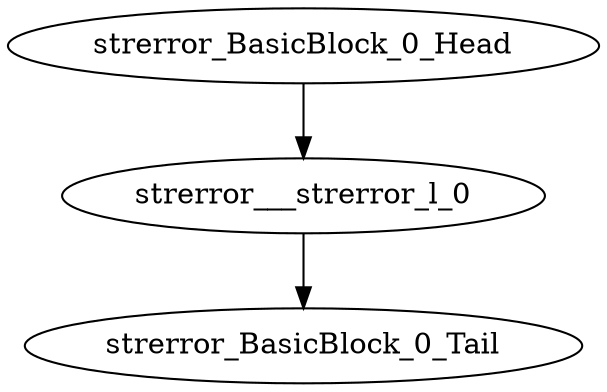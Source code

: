 digraph G {
    "strerror___strerror_l_0" -> "strerror_BasicBlock_0_Tail"
    "strerror_BasicBlock_0_Head" -> "strerror___strerror_l_0"
}
